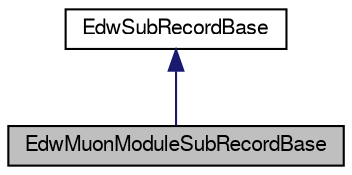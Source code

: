 digraph G
{
  edge [fontname="FreeSans",fontsize="10",labelfontname="FreeSans",labelfontsize="10"];
  node [fontname="FreeSans",fontsize="10",shape=record];
  Node1 [label="EdwMuonModuleSubRecordBase",height=0.2,width=0.4,color="black", fillcolor="grey75", style="filled" fontcolor="black"];
  Node2 -> Node1 [dir=back,color="midnightblue",fontsize="10",style="solid"];
  Node2 [label="EdwSubRecordBase",height=0.2,width=0.4,color="black", fillcolor="white", style="filled",URL="$class_edw_sub_record_base.html"];
}
